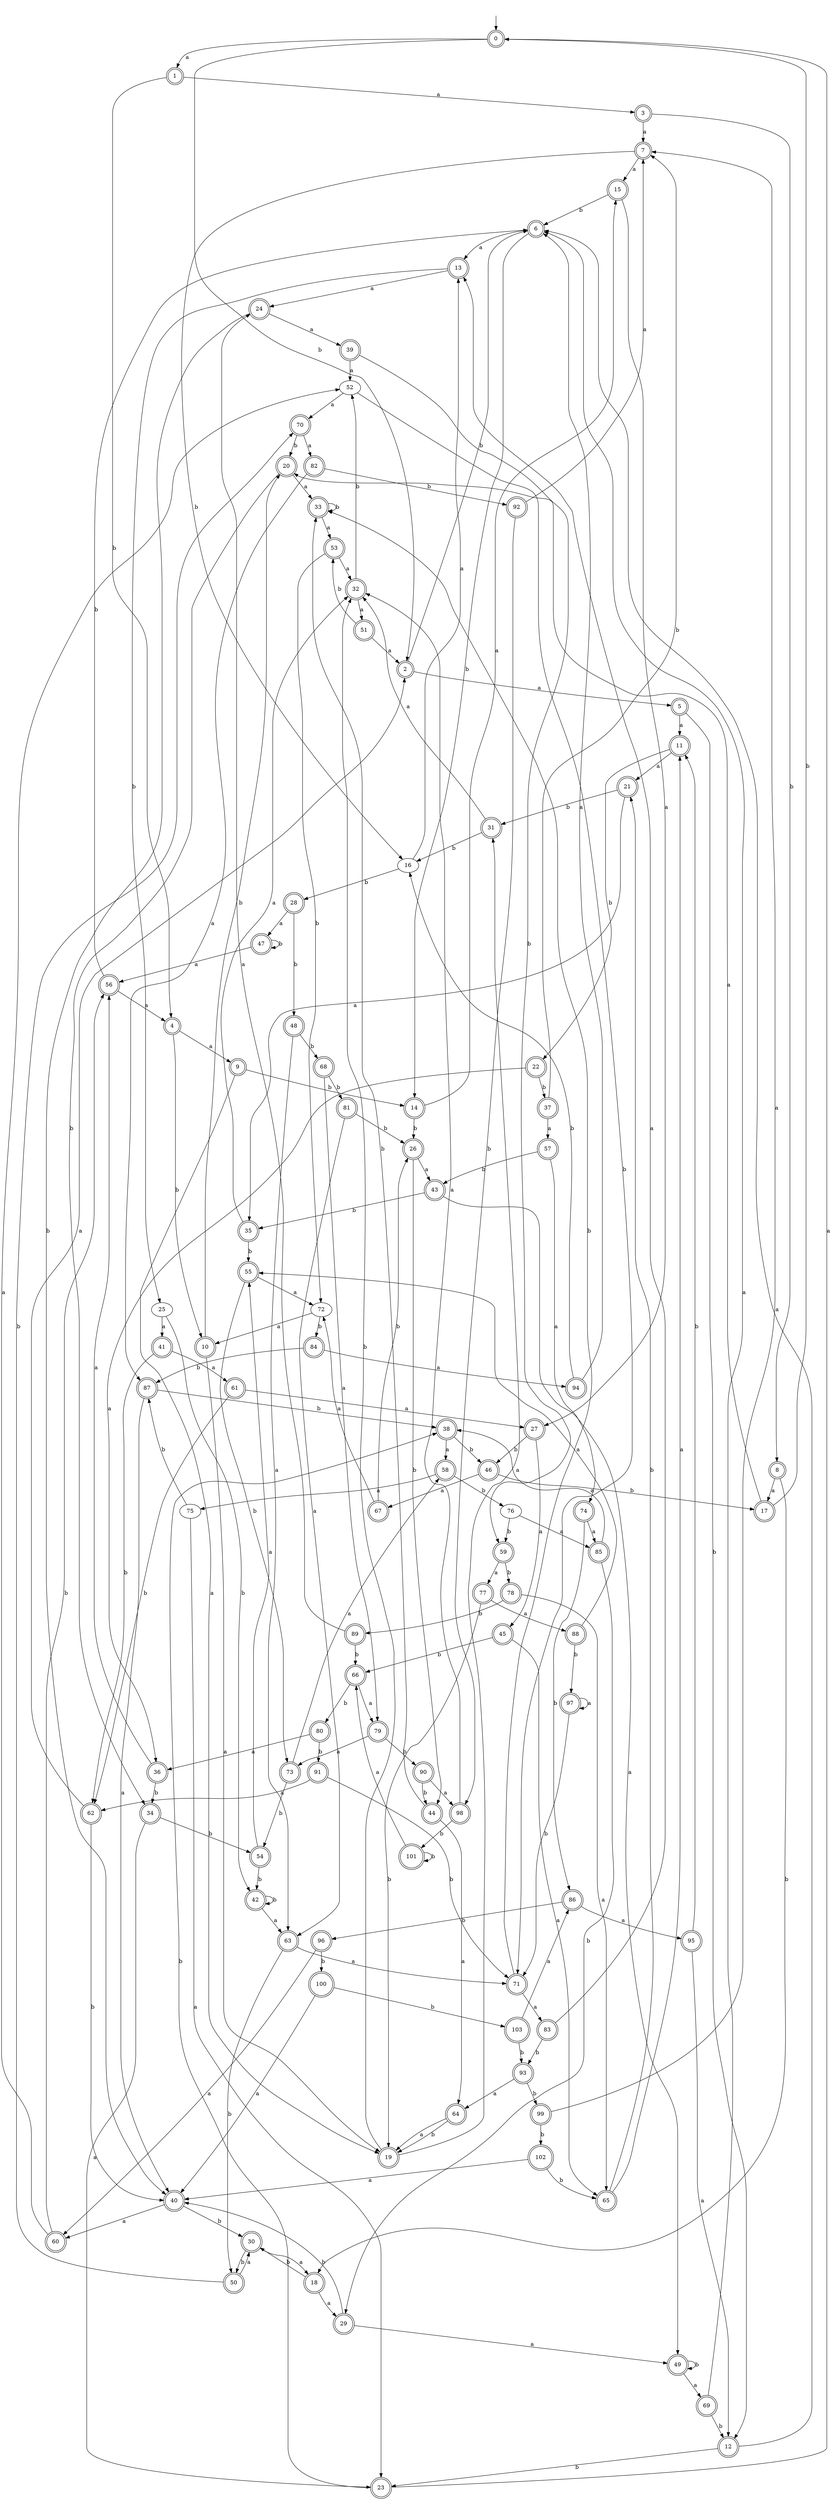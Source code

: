 digraph RandomDFA {
  __start0 [label="", shape=none];
  __start0 -> 0 [label=""];
  0 [shape=circle] [shape=doublecircle]
  0 -> 1 [label="a"]
  0 -> 2 [label="b"]
  1 [shape=doublecircle]
  1 -> 3 [label="a"]
  1 -> 4 [label="b"]
  2 [shape=doublecircle]
  2 -> 5 [label="a"]
  2 -> 6 [label="b"]
  3 [shape=doublecircle]
  3 -> 7 [label="a"]
  3 -> 8 [label="b"]
  4 [shape=doublecircle]
  4 -> 9 [label="a"]
  4 -> 10 [label="b"]
  5 [shape=doublecircle]
  5 -> 11 [label="a"]
  5 -> 12 [label="b"]
  6 [shape=doublecircle]
  6 -> 13 [label="a"]
  6 -> 14 [label="b"]
  7 [shape=doublecircle]
  7 -> 15 [label="a"]
  7 -> 16 [label="b"]
  8 [shape=doublecircle]
  8 -> 17 [label="a"]
  8 -> 18 [label="b"]
  9 [shape=doublecircle]
  9 -> 19 [label="a"]
  9 -> 14 [label="b"]
  10 [shape=doublecircle]
  10 -> 19 [label="a"]
  10 -> 20 [label="b"]
  11 [shape=doublecircle]
  11 -> 21 [label="a"]
  11 -> 22 [label="b"]
  12 [shape=doublecircle]
  12 -> 6 [label="a"]
  12 -> 23 [label="b"]
  13 [shape=doublecircle]
  13 -> 24 [label="a"]
  13 -> 25 [label="b"]
  14 [shape=doublecircle]
  14 -> 15 [label="a"]
  14 -> 26 [label="b"]
  15 [shape=doublecircle]
  15 -> 27 [label="a"]
  15 -> 6 [label="b"]
  16
  16 -> 13 [label="a"]
  16 -> 28 [label="b"]
  17 [shape=doublecircle]
  17 -> 20 [label="a"]
  17 -> 0 [label="b"]
  18 [shape=doublecircle]
  18 -> 29 [label="a"]
  18 -> 30 [label="b"]
  19 [shape=doublecircle]
  19 -> 31 [label="a"]
  19 -> 32 [label="b"]
  20 [shape=doublecircle]
  20 -> 33 [label="a"]
  20 -> 34 [label="b"]
  21 [shape=doublecircle]
  21 -> 35 [label="a"]
  21 -> 31 [label="b"]
  22 [shape=doublecircle]
  22 -> 36 [label="a"]
  22 -> 37 [label="b"]
  23 [shape=doublecircle]
  23 -> 0 [label="a"]
  23 -> 38 [label="b"]
  24 [shape=doublecircle]
  24 -> 39 [label="a"]
  24 -> 40 [label="b"]
  25
  25 -> 41 [label="a"]
  25 -> 42 [label="b"]
  26 [shape=doublecircle]
  26 -> 43 [label="a"]
  26 -> 44 [label="b"]
  27 [shape=doublecircle]
  27 -> 45 [label="a"]
  27 -> 46 [label="b"]
  28 [shape=doublecircle]
  28 -> 47 [label="a"]
  28 -> 48 [label="b"]
  29 [shape=doublecircle]
  29 -> 49 [label="a"]
  29 -> 40 [label="b"]
  30 [shape=doublecircle]
  30 -> 18 [label="a"]
  30 -> 50 [label="b"]
  31 [shape=doublecircle]
  31 -> 32 [label="a"]
  31 -> 16 [label="b"]
  32 [shape=doublecircle]
  32 -> 51 [label="a"]
  32 -> 52 [label="b"]
  33 [shape=doublecircle]
  33 -> 53 [label="a"]
  33 -> 33 [label="b"]
  34 [shape=doublecircle]
  34 -> 23 [label="a"]
  34 -> 54 [label="b"]
  35 [shape=doublecircle]
  35 -> 32 [label="a"]
  35 -> 55 [label="b"]
  36 [shape=doublecircle]
  36 -> 56 [label="a"]
  36 -> 34 [label="b"]
  37 [shape=doublecircle]
  37 -> 57 [label="a"]
  37 -> 7 [label="b"]
  38 [shape=doublecircle]
  38 -> 58 [label="a"]
  38 -> 46 [label="b"]
  39 [shape=doublecircle]
  39 -> 52 [label="a"]
  39 -> 59 [label="b"]
  40 [shape=doublecircle]
  40 -> 60 [label="a"]
  40 -> 30 [label="b"]
  41 [shape=doublecircle]
  41 -> 61 [label="a"]
  41 -> 62 [label="b"]
  42 [shape=doublecircle]
  42 -> 63 [label="a"]
  42 -> 42 [label="b"]
  43 [shape=doublecircle]
  43 -> 49 [label="a"]
  43 -> 35 [label="b"]
  44 [shape=doublecircle]
  44 -> 64 [label="a"]
  44 -> 33 [label="b"]
  45 [shape=doublecircle]
  45 -> 65 [label="a"]
  45 -> 66 [label="b"]
  46 [shape=doublecircle]
  46 -> 67 [label="a"]
  46 -> 17 [label="b"]
  47 [shape=doublecircle]
  47 -> 56 [label="a"]
  47 -> 47 [label="b"]
  48 [shape=doublecircle]
  48 -> 63 [label="a"]
  48 -> 68 [label="b"]
  49 [shape=doublecircle]
  49 -> 69 [label="a"]
  49 -> 49 [label="b"]
  50 [shape=doublecircle]
  50 -> 30 [label="a"]
  50 -> 70 [label="b"]
  51 [shape=doublecircle]
  51 -> 2 [label="a"]
  51 -> 53 [label="b"]
  52
  52 -> 70 [label="a"]
  52 -> 71 [label="b"]
  53 [shape=doublecircle]
  53 -> 32 [label="a"]
  53 -> 72 [label="b"]
  54 [shape=doublecircle]
  54 -> 55 [label="a"]
  54 -> 42 [label="b"]
  55 [shape=doublecircle]
  55 -> 72 [label="a"]
  55 -> 73 [label="b"]
  56 [shape=doublecircle]
  56 -> 4 [label="a"]
  56 -> 6 [label="b"]
  57 [shape=doublecircle]
  57 -> 74 [label="a"]
  57 -> 43 [label="b"]
  58 [shape=doublecircle]
  58 -> 75 [label="a"]
  58 -> 76 [label="b"]
  59 [shape=doublecircle]
  59 -> 77 [label="a"]
  59 -> 78 [label="b"]
  60 [shape=doublecircle]
  60 -> 52 [label="a"]
  60 -> 56 [label="b"]
  61 [shape=doublecircle]
  61 -> 27 [label="a"]
  61 -> 62 [label="b"]
  62 [shape=doublecircle]
  62 -> 2 [label="a"]
  62 -> 40 [label="b"]
  63 [shape=doublecircle]
  63 -> 71 [label="a"]
  63 -> 50 [label="b"]
  64 [shape=doublecircle]
  64 -> 19 [label="a"]
  64 -> 19 [label="b"]
  65 [shape=doublecircle]
  65 -> 11 [label="a"]
  65 -> 21 [label="b"]
  66 [shape=doublecircle]
  66 -> 79 [label="a"]
  66 -> 80 [label="b"]
  67 [shape=doublecircle]
  67 -> 72 [label="a"]
  67 -> 26 [label="b"]
  68 [shape=doublecircle]
  68 -> 79 [label="a"]
  68 -> 81 [label="b"]
  69 [shape=doublecircle]
  69 -> 6 [label="a"]
  69 -> 12 [label="b"]
  70 [shape=doublecircle]
  70 -> 82 [label="a"]
  70 -> 20 [label="b"]
  71 [shape=doublecircle]
  71 -> 83 [label="a"]
  71 -> 33 [label="b"]
  72
  72 -> 10 [label="a"]
  72 -> 84 [label="b"]
  73 [shape=doublecircle]
  73 -> 58 [label="a"]
  73 -> 54 [label="b"]
  74 [shape=doublecircle]
  74 -> 85 [label="a"]
  74 -> 86 [label="b"]
  75
  75 -> 23 [label="a"]
  75 -> 87 [label="b"]
  76
  76 -> 85 [label="a"]
  76 -> 59 [label="b"]
  77 [shape=doublecircle]
  77 -> 88 [label="a"]
  77 -> 19 [label="b"]
  78 [shape=doublecircle]
  78 -> 65 [label="a"]
  78 -> 89 [label="b"]
  79 [shape=doublecircle]
  79 -> 73 [label="a"]
  79 -> 90 [label="b"]
  80 [shape=doublecircle]
  80 -> 36 [label="a"]
  80 -> 91 [label="b"]
  81 [shape=doublecircle]
  81 -> 63 [label="a"]
  81 -> 26 [label="b"]
  82 [shape=doublecircle]
  82 -> 87 [label="a"]
  82 -> 92 [label="b"]
  83 [shape=doublecircle]
  83 -> 13 [label="a"]
  83 -> 93 [label="b"]
  84 [shape=doublecircle]
  84 -> 94 [label="a"]
  84 -> 87 [label="b"]
  85 [shape=doublecircle]
  85 -> 38 [label="a"]
  85 -> 29 [label="b"]
  86 [shape=doublecircle]
  86 -> 95 [label="a"]
  86 -> 96 [label="b"]
  87 [shape=doublecircle]
  87 -> 40 [label="a"]
  87 -> 38 [label="b"]
  88 [shape=doublecircle]
  88 -> 55 [label="a"]
  88 -> 97 [label="b"]
  89 [shape=doublecircle]
  89 -> 24 [label="a"]
  89 -> 66 [label="b"]
  90 [shape=doublecircle]
  90 -> 98 [label="a"]
  90 -> 44 [label="b"]
  91 [shape=doublecircle]
  91 -> 62 [label="a"]
  91 -> 71 [label="b"]
  92 [shape=doublecircle]
  92 -> 7 [label="a"]
  92 -> 98 [label="b"]
  93 [shape=doublecircle]
  93 -> 64 [label="a"]
  93 -> 99 [label="b"]
  94 [shape=doublecircle]
  94 -> 6 [label="a"]
  94 -> 16 [label="b"]
  95 [shape=doublecircle]
  95 -> 12 [label="a"]
  95 -> 11 [label="b"]
  96 [shape=doublecircle]
  96 -> 60 [label="a"]
  96 -> 100 [label="b"]
  97 [shape=doublecircle]
  97 -> 97 [label="a"]
  97 -> 71 [label="b"]
  98 [shape=doublecircle]
  98 -> 32 [label="a"]
  98 -> 101 [label="b"]
  99 [shape=doublecircle]
  99 -> 7 [label="a"]
  99 -> 102 [label="b"]
  100 [shape=doublecircle]
  100 -> 40 [label="a"]
  100 -> 103 [label="b"]
  101 [shape=doublecircle]
  101 -> 66 [label="a"]
  101 -> 101 [label="b"]
  102 [shape=doublecircle]
  102 -> 40 [label="a"]
  102 -> 65 [label="b"]
  103 [shape=doublecircle]
  103 -> 86 [label="a"]
  103 -> 93 [label="b"]
}
